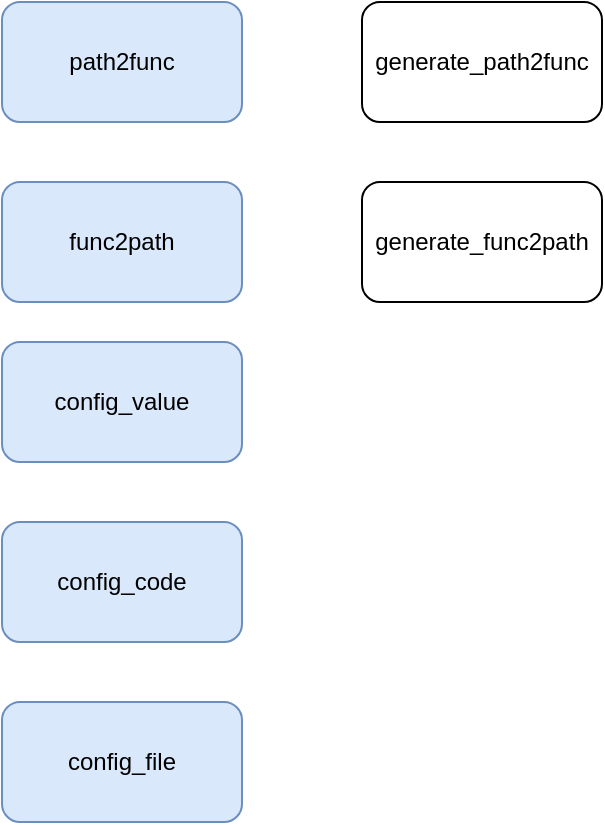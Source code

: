 <mxfile version="24.0.8" type="github">
  <diagram name="第 1 页" id="cT_dWv44AKkI8dZ2TpmG">
    <mxGraphModel dx="1797" dy="1819" grid="1" gridSize="10" guides="1" tooltips="1" connect="1" arrows="1" fold="1" page="1" pageScale="1" pageWidth="827" pageHeight="1169" math="0" shadow="0">
      <root>
        <mxCell id="0" />
        <mxCell id="1" parent="0" />
        <mxCell id="MJD19fluLZeddZfSbF4P-1" value="path2func" style="rounded=1;whiteSpace=wrap;html=1;fillColor=#dae8fc;strokeColor=#6c8ebf;" vertex="1" parent="1">
          <mxGeometry x="-40" y="-270" width="120" height="60" as="geometry" />
        </mxCell>
        <mxCell id="MJD19fluLZeddZfSbF4P-2" value="generate_path2func" style="rounded=1;whiteSpace=wrap;html=1;" vertex="1" parent="1">
          <mxGeometry x="140" y="-270" width="120" height="60" as="geometry" />
        </mxCell>
        <mxCell id="MJD19fluLZeddZfSbF4P-3" value="func2path" style="rounded=1;whiteSpace=wrap;html=1;fillColor=#dae8fc;strokeColor=#6c8ebf;" vertex="1" parent="1">
          <mxGeometry x="-40" y="-180" width="120" height="60" as="geometry" />
        </mxCell>
        <mxCell id="MJD19fluLZeddZfSbF4P-4" value="config_value" style="rounded=1;whiteSpace=wrap;html=1;fillColor=#dae8fc;strokeColor=#6c8ebf;" vertex="1" parent="1">
          <mxGeometry x="-40" y="-100" width="120" height="60" as="geometry" />
        </mxCell>
        <mxCell id="MJD19fluLZeddZfSbF4P-5" value="config_code" style="rounded=1;whiteSpace=wrap;html=1;fillColor=#dae8fc;strokeColor=#6c8ebf;" vertex="1" parent="1">
          <mxGeometry x="-40" y="-10" width="120" height="60" as="geometry" />
        </mxCell>
        <mxCell id="MJD19fluLZeddZfSbF4P-6" value="config_file" style="rounded=1;whiteSpace=wrap;html=1;fillColor=#dae8fc;strokeColor=#6c8ebf;" vertex="1" parent="1">
          <mxGeometry x="-40" y="80" width="120" height="60" as="geometry" />
        </mxCell>
        <mxCell id="MJD19fluLZeddZfSbF4P-8" value="generate_func2path" style="rounded=1;whiteSpace=wrap;html=1;" vertex="1" parent="1">
          <mxGeometry x="140" y="-180" width="120" height="60" as="geometry" />
        </mxCell>
      </root>
    </mxGraphModel>
  </diagram>
</mxfile>
